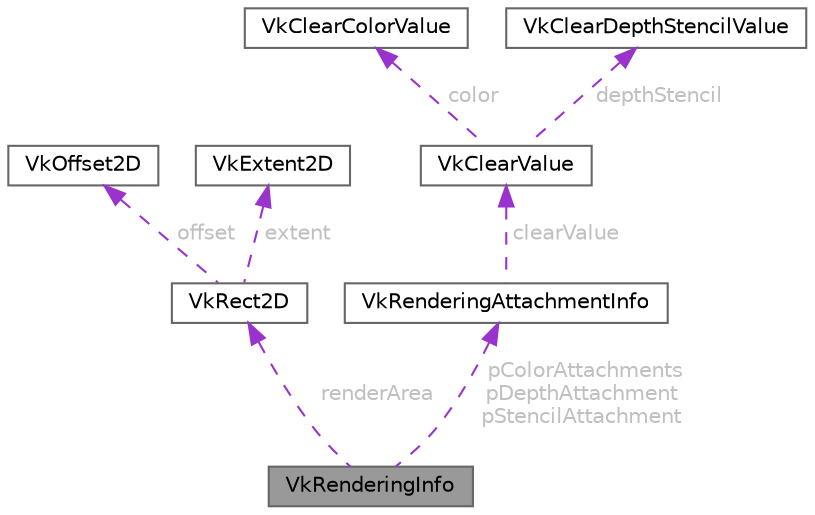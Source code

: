 digraph "VkRenderingInfo"
{
 // LATEX_PDF_SIZE
  bgcolor="transparent";
  edge [fontname=Helvetica,fontsize=10,labelfontname=Helvetica,labelfontsize=10];
  node [fontname=Helvetica,fontsize=10,shape=box,height=0.2,width=0.4];
  Node1 [id="Node000001",label="VkRenderingInfo",height=0.2,width=0.4,color="gray40", fillcolor="grey60", style="filled", fontcolor="black",tooltip=" "];
  Node2 -> Node1 [id="edge8_Node000001_Node000002",dir="back",color="darkorchid3",style="dashed",tooltip=" ",label=" renderArea",fontcolor="grey" ];
  Node2 [id="Node000002",label="VkRect2D",height=0.2,width=0.4,color="gray40", fillcolor="white", style="filled",URL="$struct_vk_rect2_d.html",tooltip=" "];
  Node3 -> Node2 [id="edge9_Node000002_Node000003",dir="back",color="darkorchid3",style="dashed",tooltip=" ",label=" offset",fontcolor="grey" ];
  Node3 [id="Node000003",label="VkOffset2D",height=0.2,width=0.4,color="gray40", fillcolor="white", style="filled",URL="$struct_vk_offset2_d.html",tooltip=" "];
  Node4 -> Node2 [id="edge10_Node000002_Node000004",dir="back",color="darkorchid3",style="dashed",tooltip=" ",label=" extent",fontcolor="grey" ];
  Node4 [id="Node000004",label="VkExtent2D",height=0.2,width=0.4,color="gray40", fillcolor="white", style="filled",URL="$struct_vk_extent2_d.html",tooltip=" "];
  Node5 -> Node1 [id="edge11_Node000001_Node000005",dir="back",color="darkorchid3",style="dashed",tooltip=" ",label=" pColorAttachments\npDepthAttachment\npStencilAttachment",fontcolor="grey" ];
  Node5 [id="Node000005",label="VkRenderingAttachmentInfo",height=0.2,width=0.4,color="gray40", fillcolor="white", style="filled",URL="$struct_vk_rendering_attachment_info.html",tooltip=" "];
  Node6 -> Node5 [id="edge12_Node000005_Node000006",dir="back",color="darkorchid3",style="dashed",tooltip=" ",label=" clearValue",fontcolor="grey" ];
  Node6 [id="Node000006",label="VkClearValue",height=0.2,width=0.4,color="gray40", fillcolor="white", style="filled",URL="$union_vk_clear_value.html",tooltip=" "];
  Node7 -> Node6 [id="edge13_Node000006_Node000007",dir="back",color="darkorchid3",style="dashed",tooltip=" ",label=" color",fontcolor="grey" ];
  Node7 [id="Node000007",label="VkClearColorValue",height=0.2,width=0.4,color="gray40", fillcolor="white", style="filled",URL="$union_vk_clear_color_value.html",tooltip=" "];
  Node8 -> Node6 [id="edge14_Node000006_Node000008",dir="back",color="darkorchid3",style="dashed",tooltip=" ",label=" depthStencil",fontcolor="grey" ];
  Node8 [id="Node000008",label="VkClearDepthStencilValue",height=0.2,width=0.4,color="gray40", fillcolor="white", style="filled",URL="$struct_vk_clear_depth_stencil_value.html",tooltip=" "];
}

